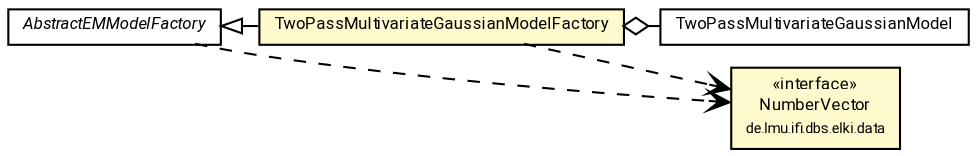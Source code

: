 #!/usr/local/bin/dot
#
# Class diagram 
# Generated by UMLGraph version R5_7_2-60-g0e99a6 (http://www.spinellis.gr/umlgraph/)
#

digraph G {
	graph [fontnames="svg"]
	edge [fontname="Roboto",fontsize=7,labelfontname="Roboto",labelfontsize=7,color="black"];
	node [fontname="Roboto",fontcolor="black",fontsize=8,shape=plaintext,margin=0,width=0,height=0];
	nodesep=0.15;
	ranksep=0.25;
	rankdir=LR;
	// de.lmu.ifi.dbs.elki.algorithm.clustering.em.AbstractEMModelFactory<V extends de.lmu.ifi.dbs.elki.data.NumberVector, M extends de.lmu.ifi.dbs.elki.data.model.MeanModel>
	c10416663 [label=<<table title="de.lmu.ifi.dbs.elki.algorithm.clustering.em.AbstractEMModelFactory" border="0" cellborder="1" cellspacing="0" cellpadding="2" href="AbstractEMModelFactory.html" target="_parent">
		<tr><td><table border="0" cellspacing="0" cellpadding="1">
		<tr><td align="center" balign="center"> <font face="Roboto"><i>AbstractEMModelFactory</i></font> </td></tr>
		</table></td></tr>
		</table>>, URL="AbstractEMModelFactory.html"];
	// de.lmu.ifi.dbs.elki.algorithm.clustering.em.TwoPassMultivariateGaussianModelFactory<V extends de.lmu.ifi.dbs.elki.data.NumberVector>
	c10416674 [label=<<table title="de.lmu.ifi.dbs.elki.algorithm.clustering.em.TwoPassMultivariateGaussianModelFactory" border="0" cellborder="1" cellspacing="0" cellpadding="2" bgcolor="lemonChiffon" href="TwoPassMultivariateGaussianModelFactory.html" target="_parent">
		<tr><td><table border="0" cellspacing="0" cellpadding="1">
		<tr><td align="center" balign="center"> <font face="Roboto">TwoPassMultivariateGaussianModelFactory</font> </td></tr>
		</table></td></tr>
		</table>>, URL="TwoPassMultivariateGaussianModelFactory.html"];
	// de.lmu.ifi.dbs.elki.algorithm.clustering.em.TwoPassMultivariateGaussianModel
	c10416677 [label=<<table title="de.lmu.ifi.dbs.elki.algorithm.clustering.em.TwoPassMultivariateGaussianModel" border="0" cellborder="1" cellspacing="0" cellpadding="2" href="TwoPassMultivariateGaussianModel.html" target="_parent">
		<tr><td><table border="0" cellspacing="0" cellpadding="1">
		<tr><td align="center" balign="center"> <font face="Roboto">TwoPassMultivariateGaussianModel</font> </td></tr>
		</table></td></tr>
		</table>>, URL="TwoPassMultivariateGaussianModel.html"];
	// de.lmu.ifi.dbs.elki.data.NumberVector
	c10417220 [label=<<table title="de.lmu.ifi.dbs.elki.data.NumberVector" border="0" cellborder="1" cellspacing="0" cellpadding="2" bgcolor="LemonChiffon" href="../../../data/NumberVector.html" target="_parent">
		<tr><td><table border="0" cellspacing="0" cellpadding="1">
		<tr><td align="center" balign="center"> &#171;interface&#187; </td></tr>
		<tr><td align="center" balign="center"> <font face="Roboto">NumberVector</font> </td></tr>
		<tr><td align="center" balign="center"> <font face="Roboto" point-size="7.0">de.lmu.ifi.dbs.elki.data</font> </td></tr>
		</table></td></tr>
		</table>>, URL="../../../data/NumberVector.html"];
	// de.lmu.ifi.dbs.elki.algorithm.clustering.em.TwoPassMultivariateGaussianModelFactory<V extends de.lmu.ifi.dbs.elki.data.NumberVector> extends de.lmu.ifi.dbs.elki.algorithm.clustering.em.AbstractEMModelFactory<V extends de.lmu.ifi.dbs.elki.data.NumberVector, M extends de.lmu.ifi.dbs.elki.data.model.MeanModel>
	c10416663 -> c10416674 [arrowtail=empty,dir=back,weight=10];
	// de.lmu.ifi.dbs.elki.algorithm.clustering.em.TwoPassMultivariateGaussianModelFactory<V extends de.lmu.ifi.dbs.elki.data.NumberVector> has de.lmu.ifi.dbs.elki.algorithm.clustering.em.TwoPassMultivariateGaussianModel
	c10416674 -> c10416677 [arrowhead=none,arrowtail=ediamond,dir=back,weight=4];
	// de.lmu.ifi.dbs.elki.algorithm.clustering.em.AbstractEMModelFactory<V extends de.lmu.ifi.dbs.elki.data.NumberVector, M extends de.lmu.ifi.dbs.elki.data.model.MeanModel> depend de.lmu.ifi.dbs.elki.data.NumberVector
	c10416663 -> c10417220 [arrowhead=open,style=dashed,weight=0];
	// de.lmu.ifi.dbs.elki.algorithm.clustering.em.TwoPassMultivariateGaussianModelFactory<V extends de.lmu.ifi.dbs.elki.data.NumberVector> depend de.lmu.ifi.dbs.elki.data.NumberVector
	c10416674 -> c10417220 [arrowhead=open,style=dashed,weight=0];
}


